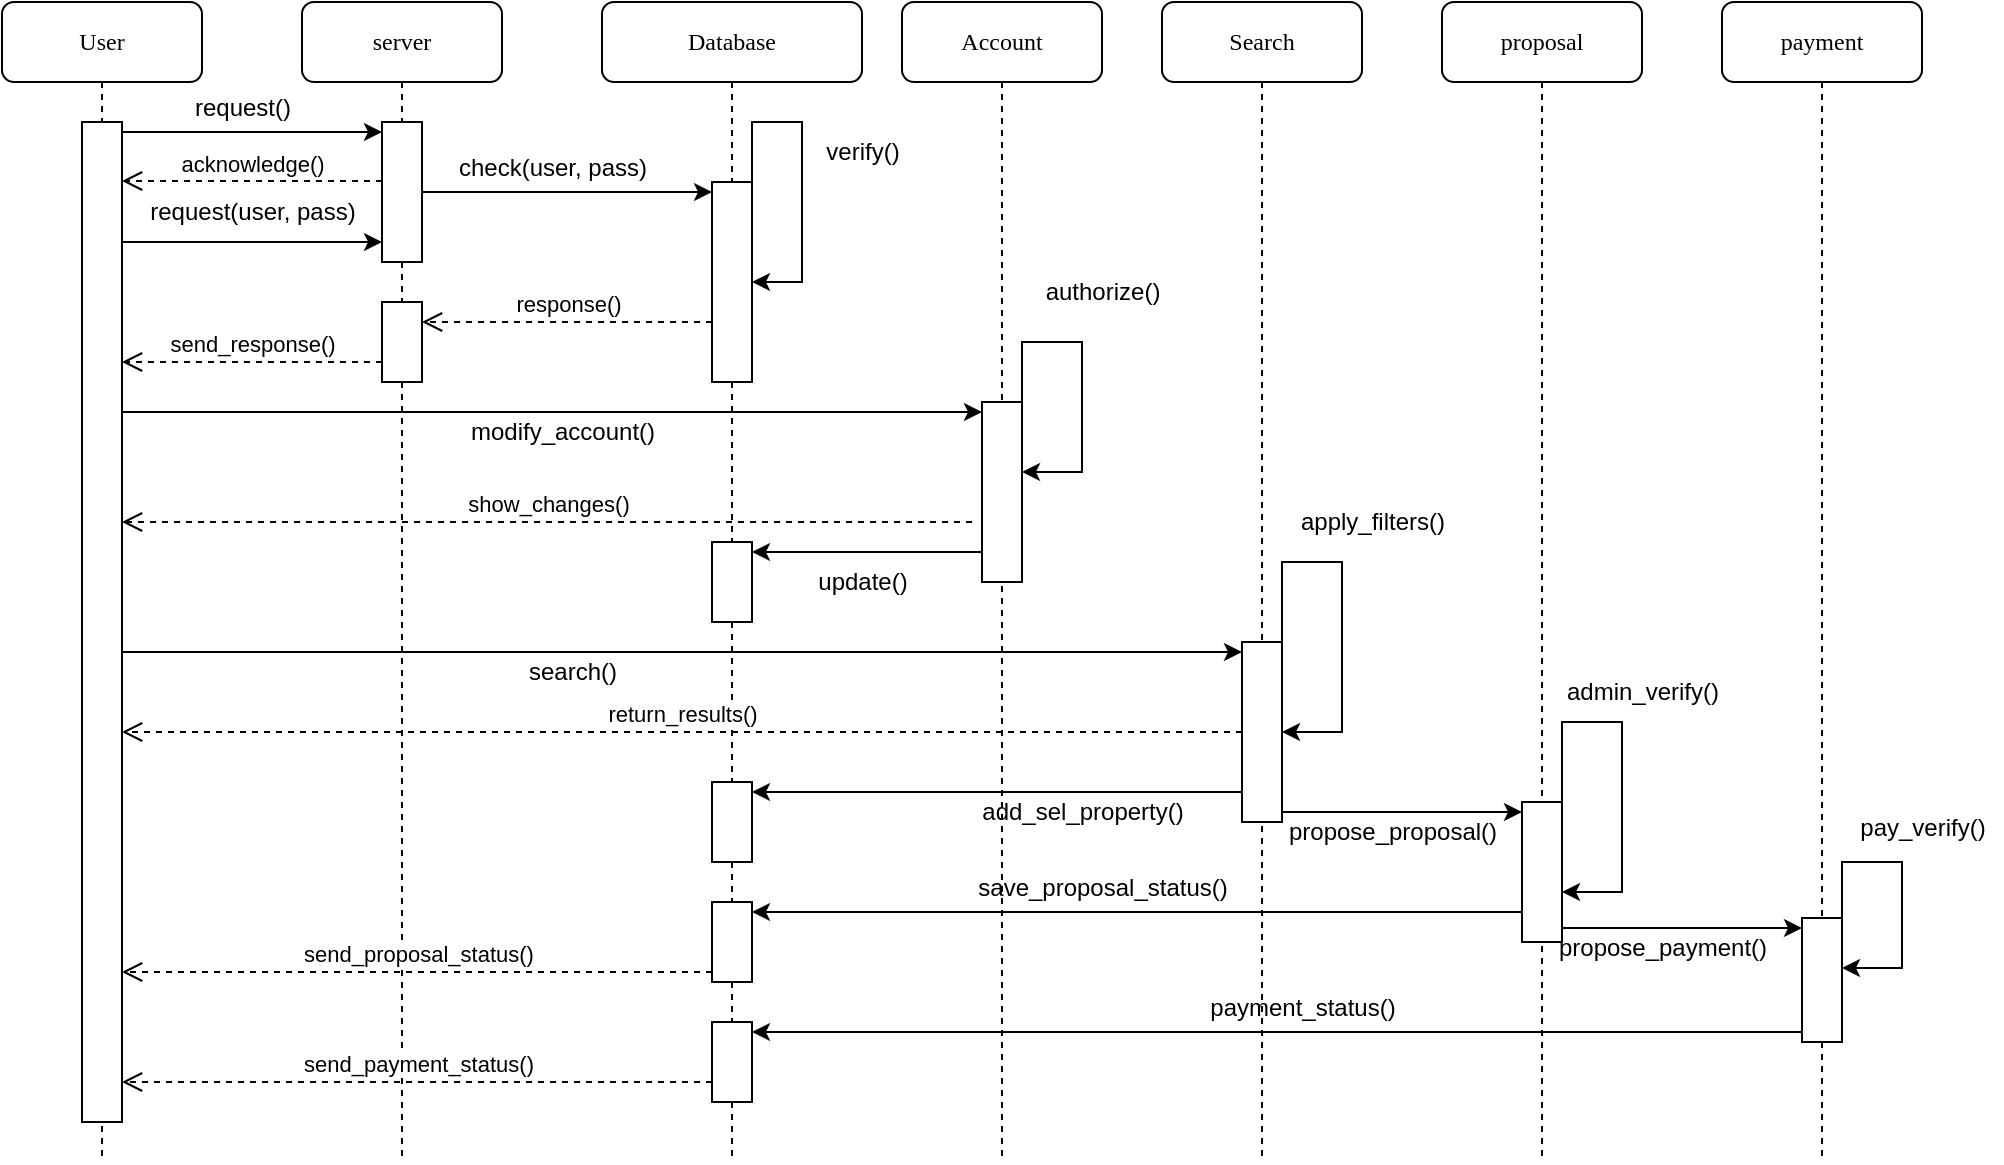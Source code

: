 <mxfile version="24.0.0" type="github">
  <diagram name="Page-1" id="13e1069c-82ec-6db2-03f1-153e76fe0fe0">
    <mxGraphModel dx="1173" dy="550" grid="1" gridSize="10" guides="1" tooltips="1" connect="1" arrows="1" fold="1" page="1" pageScale="1" pageWidth="1100" pageHeight="850" background="none" math="0" shadow="0">
      <root>
        <mxCell id="0" />
        <mxCell id="1" parent="0" />
        <mxCell id="7baba1c4bc27f4b0-2" value="&lt;span style=&quot;white-space: pre;&quot;&gt;server&lt;br&gt;&lt;/span&gt;" style="shape=umlLifeline;perimeter=lifelinePerimeter;whiteSpace=wrap;html=1;container=1;collapsible=0;recursiveResize=0;outlineConnect=0;rounded=1;shadow=0;comic=0;labelBackgroundColor=none;strokeWidth=1;fontFamily=Verdana;fontSize=12;align=center;" parent="1" vertex="1">
          <mxGeometry x="250" y="80" width="100" height="580" as="geometry" />
        </mxCell>
        <mxCell id="Ft77UhkRJWXmUvaVcC4z-6" value="" style="html=1;points=[[0,0,0,0,5],[0,1,0,0,-5],[1,0,0,0,5],[1,1,0,0,-5]];perimeter=orthogonalPerimeter;outlineConnect=0;targetShapes=umlLifeline;portConstraint=eastwest;newEdgeStyle={&quot;curved&quot;:0,&quot;rounded&quot;:0};" vertex="1" parent="7baba1c4bc27f4b0-2">
          <mxGeometry x="40" y="60" width="20" height="70" as="geometry" />
        </mxCell>
        <mxCell id="Ft77UhkRJWXmUvaVcC4z-10" value="acknowledge()" style="html=1;verticalAlign=bottom;endArrow=open;dashed=1;endSize=8;curved=0;rounded=0;" edge="1" parent="7baba1c4bc27f4b0-2" target="Ft77UhkRJWXmUvaVcC4z-5">
          <mxGeometry relative="1" as="geometry">
            <mxPoint x="40" y="89.5" as="sourcePoint" />
            <mxPoint x="-40" y="89.5" as="targetPoint" />
          </mxGeometry>
        </mxCell>
        <mxCell id="Ft77UhkRJWXmUvaVcC4z-18" value="" style="html=1;points=[[0,0,0,0,5],[0,1,0,0,-5],[1,0,0,0,5],[1,1,0,0,-5]];perimeter=orthogonalPerimeter;outlineConnect=0;targetShapes=umlLifeline;portConstraint=eastwest;newEdgeStyle={&quot;curved&quot;:0,&quot;rounded&quot;:0};" vertex="1" parent="7baba1c4bc27f4b0-2">
          <mxGeometry x="40" y="150" width="20" height="40" as="geometry" />
        </mxCell>
        <mxCell id="7baba1c4bc27f4b0-3" value="Database" style="shape=umlLifeline;perimeter=lifelinePerimeter;whiteSpace=wrap;html=1;container=1;collapsible=0;recursiveResize=0;outlineConnect=0;rounded=1;shadow=0;comic=0;labelBackgroundColor=none;strokeWidth=1;fontFamily=Verdana;fontSize=12;align=center;" parent="1" vertex="1">
          <mxGeometry x="400" y="80" width="130" height="580" as="geometry" />
        </mxCell>
        <mxCell id="Ft77UhkRJWXmUvaVcC4z-13" value="" style="html=1;points=[[0,0,0,0,5],[0,1,0,0,-5],[1,0,0,0,5],[1,1,0,0,-5]];perimeter=orthogonalPerimeter;outlineConnect=0;targetShapes=umlLifeline;portConstraint=eastwest;newEdgeStyle={&quot;curved&quot;:0,&quot;rounded&quot;:0};" vertex="1" parent="7baba1c4bc27f4b0-3">
          <mxGeometry x="55" y="90" width="20" height="100" as="geometry" />
        </mxCell>
        <mxCell id="Ft77UhkRJWXmUvaVcC4z-16" style="edgeStyle=orthogonalEdgeStyle;rounded=0;orthogonalLoop=1;jettySize=auto;html=1;curved=0;exitX=1;exitY=0;exitDx=0;exitDy=5;exitPerimeter=0;" edge="1" parent="7baba1c4bc27f4b0-3" source="Ft77UhkRJWXmUvaVcC4z-13" target="Ft77UhkRJWXmUvaVcC4z-13">
          <mxGeometry relative="1" as="geometry">
            <Array as="points">
              <mxPoint x="75" y="60" />
              <mxPoint x="100" y="60" />
              <mxPoint x="100" y="140" />
            </Array>
          </mxGeometry>
        </mxCell>
        <mxCell id="Ft77UhkRJWXmUvaVcC4z-20" value="response()" style="html=1;verticalAlign=bottom;endArrow=open;dashed=1;endSize=8;curved=0;rounded=0;" edge="1" parent="7baba1c4bc27f4b0-3" target="Ft77UhkRJWXmUvaVcC4z-18">
          <mxGeometry relative="1" as="geometry">
            <mxPoint x="55" y="160" as="sourcePoint" />
            <mxPoint x="-75" y="160.5" as="targetPoint" />
          </mxGeometry>
        </mxCell>
        <mxCell id="Ft77UhkRJWXmUvaVcC4z-34" value="show_changes()" style="html=1;verticalAlign=bottom;endArrow=open;dashed=1;endSize=8;curved=0;rounded=0;" edge="1" parent="7baba1c4bc27f4b0-3">
          <mxGeometry relative="1" as="geometry">
            <mxPoint x="185" y="260" as="sourcePoint" />
            <mxPoint x="-240" y="260" as="targetPoint" />
          </mxGeometry>
        </mxCell>
        <mxCell id="Ft77UhkRJWXmUvaVcC4z-35" value="" style="html=1;points=[[0,0,0,0,5],[0,1,0,0,-5],[1,0,0,0,5],[1,1,0,0,-5]];perimeter=orthogonalPerimeter;outlineConnect=0;targetShapes=umlLifeline;portConstraint=eastwest;newEdgeStyle={&quot;curved&quot;:0,&quot;rounded&quot;:0};" vertex="1" parent="7baba1c4bc27f4b0-3">
          <mxGeometry x="55" y="270" width="20" height="40" as="geometry" />
        </mxCell>
        <mxCell id="Ft77UhkRJWXmUvaVcC4z-45" value="" style="html=1;points=[[0,0,0,0,5],[0,1,0,0,-5],[1,0,0,0,5],[1,1,0,0,-5]];perimeter=orthogonalPerimeter;outlineConnect=0;targetShapes=umlLifeline;portConstraint=eastwest;newEdgeStyle={&quot;curved&quot;:0,&quot;rounded&quot;:0};" vertex="1" parent="7baba1c4bc27f4b0-3">
          <mxGeometry x="55" y="390" width="20" height="40" as="geometry" />
        </mxCell>
        <mxCell id="Ft77UhkRJWXmUvaVcC4z-55" value="" style="html=1;points=[[0,0,0,0,5],[0,1,0,0,-5],[1,0,0,0,5],[1,1,0,0,-5]];perimeter=orthogonalPerimeter;outlineConnect=0;targetShapes=umlLifeline;portConstraint=eastwest;newEdgeStyle={&quot;curved&quot;:0,&quot;rounded&quot;:0};" vertex="1" parent="7baba1c4bc27f4b0-3">
          <mxGeometry x="55" y="450" width="20" height="40" as="geometry" />
        </mxCell>
        <mxCell id="Ft77UhkRJWXmUvaVcC4z-68" value="" style="html=1;points=[[0,0,0,0,5],[0,1,0,0,-5],[1,0,0,0,5],[1,1,0,0,-5]];perimeter=orthogonalPerimeter;outlineConnect=0;targetShapes=umlLifeline;portConstraint=eastwest;newEdgeStyle={&quot;curved&quot;:0,&quot;rounded&quot;:0};" vertex="1" parent="7baba1c4bc27f4b0-3">
          <mxGeometry x="55" y="510" width="20" height="40" as="geometry" />
        </mxCell>
        <mxCell id="7baba1c4bc27f4b0-4" value="Account" style="shape=umlLifeline;perimeter=lifelinePerimeter;whiteSpace=wrap;html=1;container=1;collapsible=0;recursiveResize=0;outlineConnect=0;rounded=1;shadow=0;comic=0;labelBackgroundColor=none;strokeWidth=1;fontFamily=Verdana;fontSize=12;align=center;" parent="1" vertex="1">
          <mxGeometry x="550" y="80" width="100" height="580" as="geometry" />
        </mxCell>
        <mxCell id="Ft77UhkRJWXmUvaVcC4z-22" value="" style="html=1;points=[[0,0,0,0,5],[0,1,0,0,-5],[1,0,0,0,5],[1,1,0,0,-5]];perimeter=orthogonalPerimeter;outlineConnect=0;targetShapes=umlLifeline;portConstraint=eastwest;newEdgeStyle={&quot;curved&quot;:0,&quot;rounded&quot;:0};" vertex="1" parent="7baba1c4bc27f4b0-4">
          <mxGeometry x="40" y="200" width="20" height="90" as="geometry" />
        </mxCell>
        <mxCell id="Ft77UhkRJWXmUvaVcC4z-31" style="edgeStyle=orthogonalEdgeStyle;rounded=0;orthogonalLoop=1;jettySize=auto;html=1;curved=0;exitX=1;exitY=0;exitDx=0;exitDy=5;exitPerimeter=0;" edge="1" parent="7baba1c4bc27f4b0-4" source="Ft77UhkRJWXmUvaVcC4z-22" target="Ft77UhkRJWXmUvaVcC4z-22">
          <mxGeometry relative="1" as="geometry">
            <Array as="points">
              <mxPoint x="60" y="170" />
              <mxPoint x="90" y="170" />
              <mxPoint x="90" y="235" />
            </Array>
          </mxGeometry>
        </mxCell>
        <mxCell id="7baba1c4bc27f4b0-5" value="Search" style="shape=umlLifeline;perimeter=lifelinePerimeter;whiteSpace=wrap;html=1;container=1;collapsible=0;recursiveResize=0;outlineConnect=0;rounded=1;shadow=0;comic=0;labelBackgroundColor=none;strokeWidth=1;fontFamily=Verdana;fontSize=12;align=center;" parent="1" vertex="1">
          <mxGeometry x="680" y="80" width="100" height="580" as="geometry" />
        </mxCell>
        <mxCell id="Ft77UhkRJWXmUvaVcC4z-38" value="" style="html=1;points=[[0,0,0,0,5],[0,1,0,0,-5],[1,0,0,0,5],[1,1,0,0,-5]];perimeter=orthogonalPerimeter;outlineConnect=0;targetShapes=umlLifeline;portConstraint=eastwest;newEdgeStyle={&quot;curved&quot;:0,&quot;rounded&quot;:0};" vertex="1" parent="7baba1c4bc27f4b0-5">
          <mxGeometry x="40" y="320" width="20" height="90" as="geometry" />
        </mxCell>
        <mxCell id="Ft77UhkRJWXmUvaVcC4z-42" style="edgeStyle=orthogonalEdgeStyle;rounded=0;orthogonalLoop=1;jettySize=auto;html=1;curved=0;exitX=1;exitY=0;exitDx=0;exitDy=5;exitPerimeter=0;" edge="1" parent="7baba1c4bc27f4b0-5" source="Ft77UhkRJWXmUvaVcC4z-38" target="Ft77UhkRJWXmUvaVcC4z-38">
          <mxGeometry relative="1" as="geometry">
            <Array as="points">
              <mxPoint x="60" y="280" />
              <mxPoint x="90" y="280" />
              <mxPoint x="90" y="365" />
            </Array>
          </mxGeometry>
        </mxCell>
        <mxCell id="7baba1c4bc27f4b0-6" value="proposal" style="shape=umlLifeline;perimeter=lifelinePerimeter;whiteSpace=wrap;html=1;container=1;collapsible=0;recursiveResize=0;outlineConnect=0;rounded=1;shadow=0;comic=0;labelBackgroundColor=none;strokeWidth=1;fontFamily=Verdana;fontSize=12;align=center;" parent="1" vertex="1">
          <mxGeometry x="820" y="80" width="100" height="580" as="geometry" />
        </mxCell>
        <mxCell id="Ft77UhkRJWXmUvaVcC4z-49" value="" style="html=1;points=[[0,0,0,0,5],[0,1,0,0,-5],[1,0,0,0,5],[1,1,0,0,-5]];perimeter=orthogonalPerimeter;outlineConnect=0;targetShapes=umlLifeline;portConstraint=eastwest;newEdgeStyle={&quot;curved&quot;:0,&quot;rounded&quot;:0};" vertex="1" parent="7baba1c4bc27f4b0-6">
          <mxGeometry x="40" y="400" width="20" height="70" as="geometry" />
        </mxCell>
        <mxCell id="Ft77UhkRJWXmUvaVcC4z-53" style="edgeStyle=orthogonalEdgeStyle;rounded=0;orthogonalLoop=1;jettySize=auto;html=1;curved=0;exitX=1;exitY=0;exitDx=0;exitDy=5;exitPerimeter=0;" edge="1" parent="7baba1c4bc27f4b0-6" source="Ft77UhkRJWXmUvaVcC4z-49" target="Ft77UhkRJWXmUvaVcC4z-49">
          <mxGeometry relative="1" as="geometry">
            <Array as="points">
              <mxPoint x="60" y="360" />
              <mxPoint x="90" y="360" />
              <mxPoint x="90" y="445" />
            </Array>
          </mxGeometry>
        </mxCell>
        <mxCell id="7baba1c4bc27f4b0-7" value="payment" style="shape=umlLifeline;perimeter=lifelinePerimeter;whiteSpace=wrap;html=1;container=1;collapsible=0;recursiveResize=0;outlineConnect=0;rounded=1;shadow=0;comic=0;labelBackgroundColor=none;strokeWidth=1;fontFamily=Verdana;fontSize=12;align=center;" parent="1" vertex="1">
          <mxGeometry x="960" y="80" width="100" height="580" as="geometry" />
        </mxCell>
        <mxCell id="Ft77UhkRJWXmUvaVcC4z-61" value="" style="html=1;points=[[0,0,0,0,5],[0,1,0,0,-5],[1,0,0,0,5],[1,1,0,0,-5]];perimeter=orthogonalPerimeter;outlineConnect=0;targetShapes=umlLifeline;portConstraint=eastwest;newEdgeStyle={&quot;curved&quot;:0,&quot;rounded&quot;:0};" vertex="1" parent="7baba1c4bc27f4b0-7">
          <mxGeometry x="40" y="458" width="20" height="62" as="geometry" />
        </mxCell>
        <mxCell id="Ft77UhkRJWXmUvaVcC4z-66" style="edgeStyle=orthogonalEdgeStyle;rounded=0;orthogonalLoop=1;jettySize=auto;html=1;curved=0;exitX=1;exitY=0;exitDx=0;exitDy=5;exitPerimeter=0;" edge="1" parent="7baba1c4bc27f4b0-7" source="Ft77UhkRJWXmUvaVcC4z-61" target="Ft77UhkRJWXmUvaVcC4z-61">
          <mxGeometry relative="1" as="geometry">
            <Array as="points">
              <mxPoint x="60" y="430" />
              <mxPoint x="90" y="430" />
              <mxPoint x="90" y="483" />
            </Array>
          </mxGeometry>
        </mxCell>
        <mxCell id="Ft77UhkRJWXmUvaVcC4z-4" value="User" style="shape=umlLifeline;perimeter=lifelinePerimeter;whiteSpace=wrap;html=1;container=1;collapsible=0;recursiveResize=0;outlineConnect=0;rounded=1;shadow=0;comic=0;labelBackgroundColor=none;strokeWidth=1;fontFamily=Verdana;fontSize=12;align=center;" vertex="1" parent="1">
          <mxGeometry x="100" y="80" width="100" height="580" as="geometry" />
        </mxCell>
        <mxCell id="Ft77UhkRJWXmUvaVcC4z-5" value="" style="html=1;points=[[0,0,0,0,5],[0,1,0,0,-5],[1,0,0,0,5],[1,1,0,0,-5]];perimeter=orthogonalPerimeter;outlineConnect=0;targetShapes=umlLifeline;portConstraint=eastwest;newEdgeStyle={&quot;curved&quot;:0,&quot;rounded&quot;:0};" vertex="1" parent="Ft77UhkRJWXmUvaVcC4z-4">
          <mxGeometry x="40" y="60" width="20" height="500" as="geometry" />
        </mxCell>
        <mxCell id="Ft77UhkRJWXmUvaVcC4z-7" style="edgeStyle=orthogonalEdgeStyle;rounded=0;orthogonalLoop=1;jettySize=auto;html=1;curved=0;exitX=1;exitY=0;exitDx=0;exitDy=5;exitPerimeter=0;entryX=0;entryY=0;entryDx=0;entryDy=5;entryPerimeter=0;" edge="1" parent="1" source="Ft77UhkRJWXmUvaVcC4z-5" target="Ft77UhkRJWXmUvaVcC4z-6">
          <mxGeometry relative="1" as="geometry" />
        </mxCell>
        <mxCell id="Ft77UhkRJWXmUvaVcC4z-8" value="request()" style="text;html=1;align=center;verticalAlign=middle;resizable=0;points=[];autosize=1;strokeColor=none;fillColor=none;" vertex="1" parent="1">
          <mxGeometry x="185" y="118" width="70" height="30" as="geometry" />
        </mxCell>
        <mxCell id="Ft77UhkRJWXmUvaVcC4z-11" style="edgeStyle=orthogonalEdgeStyle;rounded=0;orthogonalLoop=1;jettySize=auto;html=1;curved=0;" edge="1" parent="1">
          <mxGeometry relative="1" as="geometry">
            <mxPoint x="160" y="200" as="sourcePoint" />
            <mxPoint x="290" y="200" as="targetPoint" />
            <Array as="points">
              <mxPoint x="220" y="200" />
              <mxPoint x="220" y="200" />
            </Array>
          </mxGeometry>
        </mxCell>
        <mxCell id="Ft77UhkRJWXmUvaVcC4z-14" style="edgeStyle=orthogonalEdgeStyle;rounded=0;orthogonalLoop=1;jettySize=auto;html=1;curved=0;exitX=1;exitY=0;exitDx=0;exitDy=5;exitPerimeter=0;entryX=0;entryY=0;entryDx=0;entryDy=5;entryPerimeter=0;" edge="1" parent="1" source="Ft77UhkRJWXmUvaVcC4z-6" target="Ft77UhkRJWXmUvaVcC4z-13">
          <mxGeometry relative="1" as="geometry">
            <Array as="points">
              <mxPoint x="310" y="175" />
            </Array>
          </mxGeometry>
        </mxCell>
        <mxCell id="Ft77UhkRJWXmUvaVcC4z-15" value="check(user, pass)" style="text;html=1;align=center;verticalAlign=middle;resizable=0;points=[];autosize=1;strokeColor=none;fillColor=none;" vertex="1" parent="1">
          <mxGeometry x="315" y="148" width="120" height="30" as="geometry" />
        </mxCell>
        <mxCell id="Ft77UhkRJWXmUvaVcC4z-12" value="request(user, pass)" style="text;html=1;align=center;verticalAlign=middle;resizable=0;points=[];autosize=1;strokeColor=none;fillColor=none;" vertex="1" parent="1">
          <mxGeometry x="160" y="170" width="130" height="30" as="geometry" />
        </mxCell>
        <mxCell id="Ft77UhkRJWXmUvaVcC4z-21" value="send_response()" style="html=1;verticalAlign=bottom;endArrow=open;dashed=1;endSize=8;curved=0;rounded=0;" edge="1" parent="1" target="Ft77UhkRJWXmUvaVcC4z-5">
          <mxGeometry relative="1" as="geometry">
            <mxPoint x="290" y="260" as="sourcePoint" />
            <mxPoint x="145" y="260" as="targetPoint" />
          </mxGeometry>
        </mxCell>
        <mxCell id="Ft77UhkRJWXmUvaVcC4z-27" style="edgeStyle=orthogonalEdgeStyle;rounded=0;orthogonalLoop=1;jettySize=auto;html=1;curved=0;entryX=0;entryY=0;entryDx=0;entryDy=5;entryPerimeter=0;" edge="1" parent="1" source="Ft77UhkRJWXmUvaVcC4z-5" target="Ft77UhkRJWXmUvaVcC4z-22">
          <mxGeometry relative="1" as="geometry">
            <Array as="points">
              <mxPoint x="270" y="285" />
              <mxPoint x="270" y="285" />
            </Array>
          </mxGeometry>
        </mxCell>
        <mxCell id="Ft77UhkRJWXmUvaVcC4z-28" value="modify_account()" style="text;html=1;align=center;verticalAlign=middle;resizable=0;points=[];autosize=1;strokeColor=none;fillColor=none;" vertex="1" parent="1">
          <mxGeometry x="325" y="280" width="110" height="30" as="geometry" />
        </mxCell>
        <mxCell id="Ft77UhkRJWXmUvaVcC4z-17" value="verify()" style="text;html=1;align=center;verticalAlign=middle;resizable=0;points=[];autosize=1;strokeColor=none;fillColor=none;" vertex="1" parent="1">
          <mxGeometry x="500" y="140" width="60" height="30" as="geometry" />
        </mxCell>
        <mxCell id="Ft77UhkRJWXmUvaVcC4z-33" value="authorize()" style="text;html=1;align=center;verticalAlign=middle;resizable=0;points=[];autosize=1;strokeColor=none;fillColor=none;" vertex="1" parent="1">
          <mxGeometry x="610" y="210" width="80" height="30" as="geometry" />
        </mxCell>
        <mxCell id="Ft77UhkRJWXmUvaVcC4z-36" style="edgeStyle=orthogonalEdgeStyle;rounded=0;orthogonalLoop=1;jettySize=auto;html=1;curved=0;exitX=0;exitY=1;exitDx=0;exitDy=-5;exitPerimeter=0;entryX=1;entryY=0;entryDx=0;entryDy=5;entryPerimeter=0;" edge="1" parent="1" source="Ft77UhkRJWXmUvaVcC4z-22" target="Ft77UhkRJWXmUvaVcC4z-35">
          <mxGeometry relative="1" as="geometry">
            <Array as="points">
              <mxPoint x="590" y="355" />
            </Array>
          </mxGeometry>
        </mxCell>
        <mxCell id="Ft77UhkRJWXmUvaVcC4z-37" value="update()" style="text;html=1;align=center;verticalAlign=middle;resizable=0;points=[];autosize=1;strokeColor=none;fillColor=none;" vertex="1" parent="1">
          <mxGeometry x="495" y="355" width="70" height="30" as="geometry" />
        </mxCell>
        <mxCell id="Ft77UhkRJWXmUvaVcC4z-40" style="edgeStyle=orthogonalEdgeStyle;rounded=0;orthogonalLoop=1;jettySize=auto;html=1;curved=0;entryX=0;entryY=0;entryDx=0;entryDy=5;entryPerimeter=0;" edge="1" parent="1" source="Ft77UhkRJWXmUvaVcC4z-5" target="Ft77UhkRJWXmUvaVcC4z-38">
          <mxGeometry relative="1" as="geometry">
            <Array as="points">
              <mxPoint x="440" y="405" />
              <mxPoint x="440" y="405" />
            </Array>
          </mxGeometry>
        </mxCell>
        <mxCell id="Ft77UhkRJWXmUvaVcC4z-41" value="search()" style="text;html=1;align=center;verticalAlign=middle;resizable=0;points=[];autosize=1;strokeColor=none;fillColor=none;" vertex="1" parent="1">
          <mxGeometry x="350" y="400" width="70" height="30" as="geometry" />
        </mxCell>
        <mxCell id="Ft77UhkRJWXmUvaVcC4z-43" value="apply_filters()" style="text;html=1;align=center;verticalAlign=middle;resizable=0;points=[];autosize=1;strokeColor=none;fillColor=none;" vertex="1" parent="1">
          <mxGeometry x="740" y="325" width="90" height="30" as="geometry" />
        </mxCell>
        <mxCell id="Ft77UhkRJWXmUvaVcC4z-44" value="return_results()" style="html=1;verticalAlign=bottom;endArrow=open;dashed=1;endSize=8;curved=0;rounded=0;" edge="1" parent="1" source="Ft77UhkRJWXmUvaVcC4z-38" target="Ft77UhkRJWXmUvaVcC4z-5">
          <mxGeometry relative="1" as="geometry">
            <mxPoint x="715" y="460" as="sourcePoint" />
            <mxPoint x="290" y="460" as="targetPoint" />
          </mxGeometry>
        </mxCell>
        <mxCell id="Ft77UhkRJWXmUvaVcC4z-47" style="edgeStyle=orthogonalEdgeStyle;rounded=0;orthogonalLoop=1;jettySize=auto;html=1;curved=0;entryX=1;entryY=0;entryDx=0;entryDy=5;entryPerimeter=0;" edge="1" parent="1" source="Ft77UhkRJWXmUvaVcC4z-38" target="Ft77UhkRJWXmUvaVcC4z-45">
          <mxGeometry relative="1" as="geometry">
            <Array as="points">
              <mxPoint x="660" y="475" />
              <mxPoint x="660" y="475" />
            </Array>
          </mxGeometry>
        </mxCell>
        <mxCell id="Ft77UhkRJWXmUvaVcC4z-48" value="add_sel_property()" style="text;html=1;align=center;verticalAlign=middle;resizable=0;points=[];autosize=1;strokeColor=none;fillColor=none;" vertex="1" parent="1">
          <mxGeometry x="580" y="470" width="120" height="30" as="geometry" />
        </mxCell>
        <mxCell id="Ft77UhkRJWXmUvaVcC4z-50" style="edgeStyle=orthogonalEdgeStyle;rounded=0;orthogonalLoop=1;jettySize=auto;html=1;curved=0;exitX=1;exitY=1;exitDx=0;exitDy=-5;exitPerimeter=0;entryX=0;entryY=0;entryDx=0;entryDy=5;entryPerimeter=0;" edge="1" parent="1" source="Ft77UhkRJWXmUvaVcC4z-38" target="Ft77UhkRJWXmUvaVcC4z-49">
          <mxGeometry relative="1" as="geometry" />
        </mxCell>
        <mxCell id="Ft77UhkRJWXmUvaVcC4z-51" value="propose_proposal()" style="text;html=1;align=center;verticalAlign=middle;resizable=0;points=[];autosize=1;strokeColor=none;fillColor=none;" vertex="1" parent="1">
          <mxGeometry x="730" y="480" width="130" height="30" as="geometry" />
        </mxCell>
        <mxCell id="Ft77UhkRJWXmUvaVcC4z-54" value="admin_verify()" style="text;html=1;align=center;verticalAlign=middle;resizable=0;points=[];autosize=1;strokeColor=none;fillColor=none;" vertex="1" parent="1">
          <mxGeometry x="870" y="410" width="100" height="30" as="geometry" />
        </mxCell>
        <mxCell id="Ft77UhkRJWXmUvaVcC4z-57" style="edgeStyle=orthogonalEdgeStyle;rounded=0;orthogonalLoop=1;jettySize=auto;html=1;curved=0;exitX=0;exitY=1;exitDx=0;exitDy=-5;exitPerimeter=0;entryX=1;entryY=0;entryDx=0;entryDy=5;entryPerimeter=0;" edge="1" parent="1" source="Ft77UhkRJWXmUvaVcC4z-49" target="Ft77UhkRJWXmUvaVcC4z-55">
          <mxGeometry relative="1" as="geometry">
            <Array as="points">
              <mxPoint x="860" y="535" />
            </Array>
          </mxGeometry>
        </mxCell>
        <mxCell id="Ft77UhkRJWXmUvaVcC4z-58" value="save_proposal_status()" style="text;html=1;align=center;verticalAlign=middle;resizable=0;points=[];autosize=1;strokeColor=none;fillColor=none;" vertex="1" parent="1">
          <mxGeometry x="575" y="508" width="150" height="30" as="geometry" />
        </mxCell>
        <mxCell id="Ft77UhkRJWXmUvaVcC4z-60" value="send_proposal_status()" style="html=1;verticalAlign=bottom;endArrow=open;dashed=1;endSize=8;curved=0;rounded=0;exitX=0;exitY=1;exitDx=0;exitDy=-5;exitPerimeter=0;" edge="1" parent="1" source="Ft77UhkRJWXmUvaVcC4z-55" target="Ft77UhkRJWXmUvaVcC4z-5">
          <mxGeometry relative="1" as="geometry">
            <mxPoint x="450" y="560" as="sourcePoint" />
            <mxPoint x="220" y="560" as="targetPoint" />
          </mxGeometry>
        </mxCell>
        <mxCell id="Ft77UhkRJWXmUvaVcC4z-63" style="edgeStyle=orthogonalEdgeStyle;rounded=0;orthogonalLoop=1;jettySize=auto;html=1;curved=0;exitX=1;exitY=1;exitDx=0;exitDy=-5;exitPerimeter=0;entryX=0;entryY=0;entryDx=0;entryDy=5;entryPerimeter=0;" edge="1" parent="1" source="Ft77UhkRJWXmUvaVcC4z-49" target="Ft77UhkRJWXmUvaVcC4z-61">
          <mxGeometry relative="1" as="geometry">
            <Array as="points">
              <mxPoint x="880" y="543" />
            </Array>
          </mxGeometry>
        </mxCell>
        <mxCell id="Ft77UhkRJWXmUvaVcC4z-64" value="propose_payment()" style="text;html=1;align=center;verticalAlign=middle;resizable=0;points=[];autosize=1;strokeColor=none;fillColor=none;" vertex="1" parent="1">
          <mxGeometry x="865" y="538" width="130" height="30" as="geometry" />
        </mxCell>
        <mxCell id="Ft77UhkRJWXmUvaVcC4z-67" value="pay_verify()" style="text;html=1;align=center;verticalAlign=middle;resizable=0;points=[];autosize=1;strokeColor=none;fillColor=none;" vertex="1" parent="1">
          <mxGeometry x="1020" y="478" width="80" height="30" as="geometry" />
        </mxCell>
        <mxCell id="Ft77UhkRJWXmUvaVcC4z-69" style="edgeStyle=orthogonalEdgeStyle;rounded=0;orthogonalLoop=1;jettySize=auto;html=1;curved=0;exitX=0;exitY=1;exitDx=0;exitDy=-5;exitPerimeter=0;entryX=1;entryY=0;entryDx=0;entryDy=5;entryPerimeter=0;" edge="1" parent="1" source="Ft77UhkRJWXmUvaVcC4z-61" target="Ft77UhkRJWXmUvaVcC4z-68">
          <mxGeometry relative="1" as="geometry">
            <Array as="points">
              <mxPoint x="1000" y="595" />
            </Array>
          </mxGeometry>
        </mxCell>
        <mxCell id="Ft77UhkRJWXmUvaVcC4z-70" value="payment_status()" style="text;html=1;align=center;verticalAlign=middle;resizable=0;points=[];autosize=1;strokeColor=none;fillColor=none;" vertex="1" parent="1">
          <mxGeometry x="695" y="568" width="110" height="30" as="geometry" />
        </mxCell>
        <mxCell id="Ft77UhkRJWXmUvaVcC4z-71" value="send_payment_status()" style="html=1;verticalAlign=bottom;endArrow=open;dashed=1;endSize=8;curved=0;rounded=0;exitX=0;exitY=1;exitDx=0;exitDy=-5;exitPerimeter=0;" edge="1" parent="1">
          <mxGeometry relative="1" as="geometry">
            <mxPoint x="455" y="620" as="sourcePoint" />
            <mxPoint x="160" y="620" as="targetPoint" />
          </mxGeometry>
        </mxCell>
      </root>
    </mxGraphModel>
  </diagram>
</mxfile>
